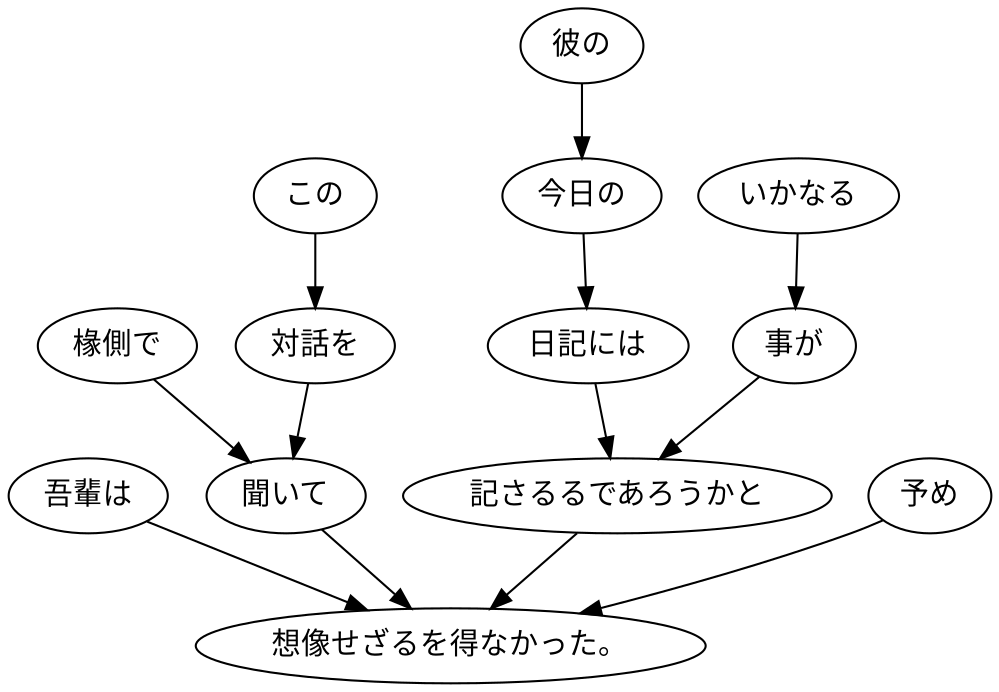 digraph graph300 {
	node0 [label="吾輩は"];
	node1 [label="椽側で"];
	node2 [label="この"];
	node3 [label="対話を"];
	node4 [label="聞いて"];
	node5 [label="彼の"];
	node6 [label="今日の"];
	node7 [label="日記には"];
	node8 [label="いかなる"];
	node9 [label="事が"];
	node10 [label="記さるるであろうかと"];
	node11 [label="予め"];
	node12 [label="想像せざるを得なかった。"];
	node0 -> node12;
	node1 -> node4;
	node2 -> node3;
	node3 -> node4;
	node4 -> node12;
	node5 -> node6;
	node6 -> node7;
	node7 -> node10;
	node8 -> node9;
	node9 -> node10;
	node10 -> node12;
	node11 -> node12;
}
